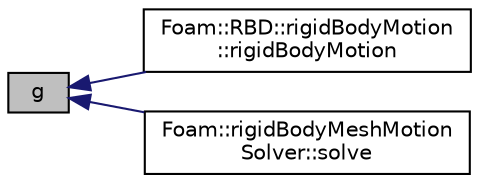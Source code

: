 digraph "g"
{
  bgcolor="transparent";
  edge [fontname="Helvetica",fontsize="10",labelfontname="Helvetica",labelfontsize="10"];
  node [fontname="Helvetica",fontsize="10",shape=record];
  rankdir="LR";
  Node494 [label="g",height=0.2,width=0.4,color="black", fillcolor="grey75", style="filled", fontcolor="black"];
  Node494 -> Node495 [dir="back",color="midnightblue",fontsize="10",style="solid",fontname="Helvetica"];
  Node495 [label="Foam::RBD::rigidBodyMotion\l::rigidBodyMotion",height=0.2,width=0.4,color="black",URL="$a30461.html#ae0a544e898583c0582919bae8c041f62",tooltip="Construct from dictionary. "];
  Node494 -> Node496 [dir="back",color="midnightblue",fontsize="10",style="solid",fontname="Helvetica"];
  Node496 [label="Foam::rigidBodyMeshMotion\lSolver::solve",height=0.2,width=0.4,color="black",URL="$a30489.html#af7d39f0eac0af0ed5785935ac72a1e7d",tooltip="Solve for motion. "];
}
